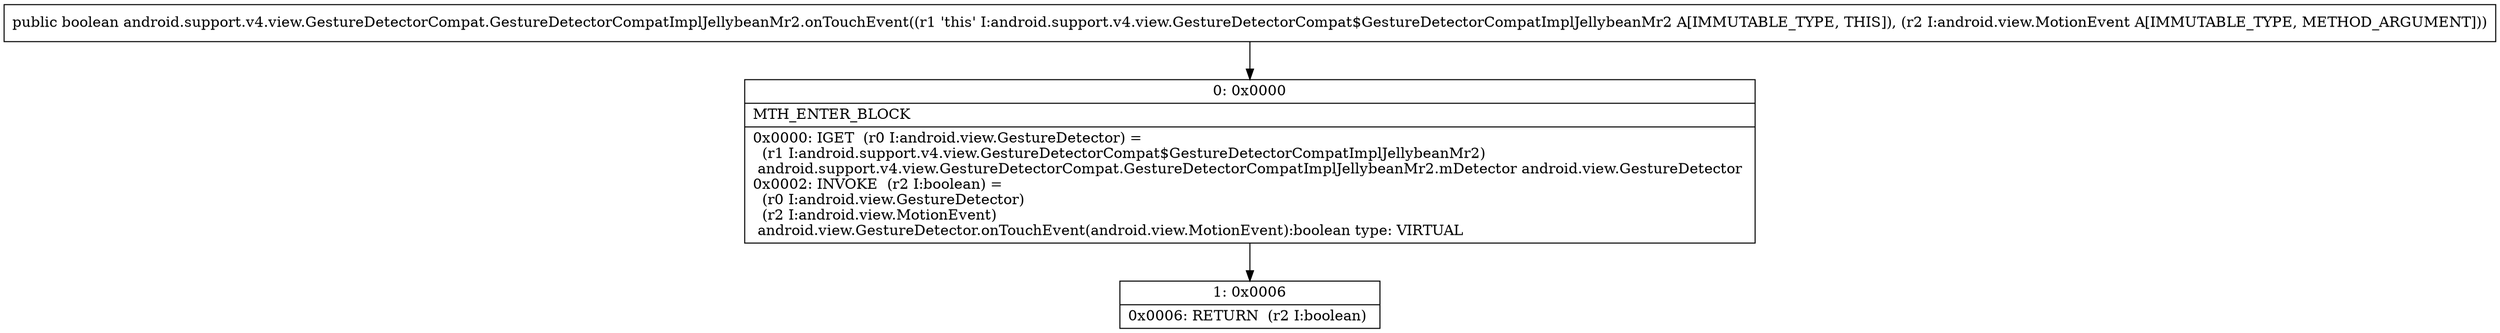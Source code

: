 digraph "CFG forandroid.support.v4.view.GestureDetectorCompat.GestureDetectorCompatImplJellybeanMr2.onTouchEvent(Landroid\/view\/MotionEvent;)Z" {
Node_0 [shape=record,label="{0\:\ 0x0000|MTH_ENTER_BLOCK\l|0x0000: IGET  (r0 I:android.view.GestureDetector) = \l  (r1 I:android.support.v4.view.GestureDetectorCompat$GestureDetectorCompatImplJellybeanMr2)\l android.support.v4.view.GestureDetectorCompat.GestureDetectorCompatImplJellybeanMr2.mDetector android.view.GestureDetector \l0x0002: INVOKE  (r2 I:boolean) = \l  (r0 I:android.view.GestureDetector)\l  (r2 I:android.view.MotionEvent)\l android.view.GestureDetector.onTouchEvent(android.view.MotionEvent):boolean type: VIRTUAL \l}"];
Node_1 [shape=record,label="{1\:\ 0x0006|0x0006: RETURN  (r2 I:boolean) \l}"];
MethodNode[shape=record,label="{public boolean android.support.v4.view.GestureDetectorCompat.GestureDetectorCompatImplJellybeanMr2.onTouchEvent((r1 'this' I:android.support.v4.view.GestureDetectorCompat$GestureDetectorCompatImplJellybeanMr2 A[IMMUTABLE_TYPE, THIS]), (r2 I:android.view.MotionEvent A[IMMUTABLE_TYPE, METHOD_ARGUMENT])) }"];
MethodNode -> Node_0;
Node_0 -> Node_1;
}

